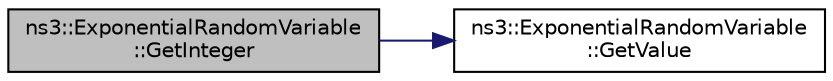 digraph "ns3::ExponentialRandomVariable::GetInteger"
{
 // LATEX_PDF_SIZE
  edge [fontname="Helvetica",fontsize="10",labelfontname="Helvetica",labelfontsize="10"];
  node [fontname="Helvetica",fontsize="10",shape=record];
  rankdir="LR";
  Node1 [label="ns3::ExponentialRandomVariable\l::GetInteger",height=0.2,width=0.4,color="black", fillcolor="grey75", style="filled", fontcolor="black",tooltip="Get the next random value, as an unsigned integer from the exponential distribution with the specifie..."];
  Node1 -> Node2 [color="midnightblue",fontsize="10",style="solid",fontname="Helvetica"];
  Node2 [label="ns3::ExponentialRandomVariable\l::GetValue",height=0.2,width=0.4,color="black", fillcolor="white", style="filled",URL="$classns3_1_1_exponential_random_variable.html#acac3b8014e1ae17e009ceb876d733c5f",tooltip="Get the next random value as a double drawn from the distribution."];
}

